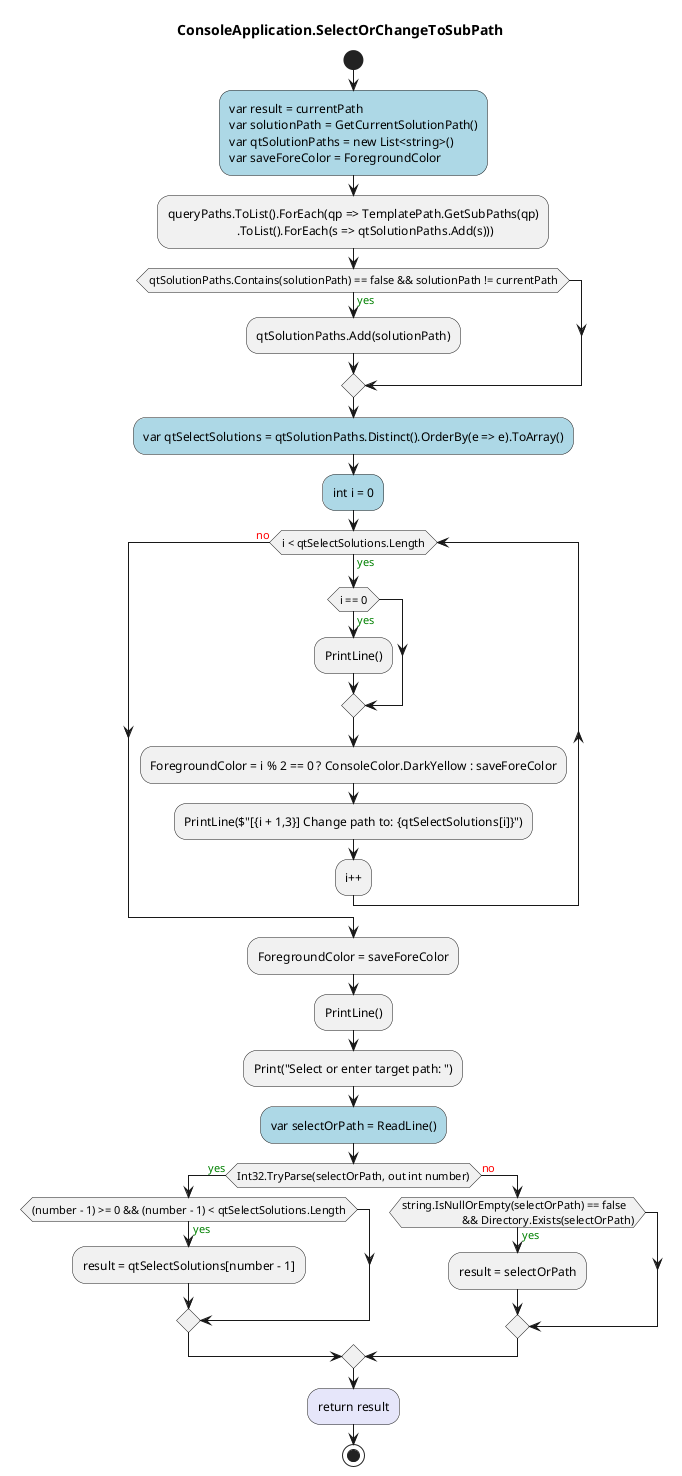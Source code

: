 @startuml ConsoleApplication.SelectOrChangeToSubPath
title ConsoleApplication.SelectOrChangeToSubPath
start
#LightBlue:var result = currentPath
var solutionPath = GetCurrentSolutionPath()
var qtSolutionPaths = new List<string>()
var saveForeColor = ForegroundColor;
:queryPaths.ToList().ForEach(qp => TemplatePath.GetSubPaths(qp)
                      .ToList().ForEach(s => qtSolutionPaths.Add(s)));
if (qtSolutionPaths.Contains(solutionPath) == false && solutionPath != currentPath) then (<color:green>yes)
    :qtSolutionPaths.Add(solutionPath);
endif
#LightBlue:var qtSelectSolutions = qtSolutionPaths.Distinct().OrderBy(e => e).ToArray();
#LightBlue:int i = 0;
while (i < qtSelectSolutions.Length) is (<color:green>yes)
    if (i == 0) then (<color:green>yes)
      :PrintLine();
    endif
    :ForegroundColor = i % 2 == 0 ? ConsoleColor.DarkYellow : saveForeColor;
    :PrintLine($"[{i + 1,3}] Change path to: {qtSelectSolutions[i]}");
:i++;
endwhile (<color:red>no)
:ForegroundColor = saveForeColor;
:PrintLine();
:Print("Select or enter target path: ");
#LightBlue:var selectOrPath = ReadLine();
if (Int32.TryParse(selectOrPath, out int number)) then (<color:green>yes)
    if ((number - 1) >= 0 && (number - 1) < qtSelectSolutions.Length) then (<color:green>yes)
        :result = qtSelectSolutions[number - 1];
    endif
  else (<color:red>no)
    if (string.IsNullOrEmpty(selectOrPath) == false
                     && Directory.Exists(selectOrPath)) then (<color:green>yes)
        :result = selectOrPath;
    endif
endif
#Lavender:return result;
stop
@enduml
